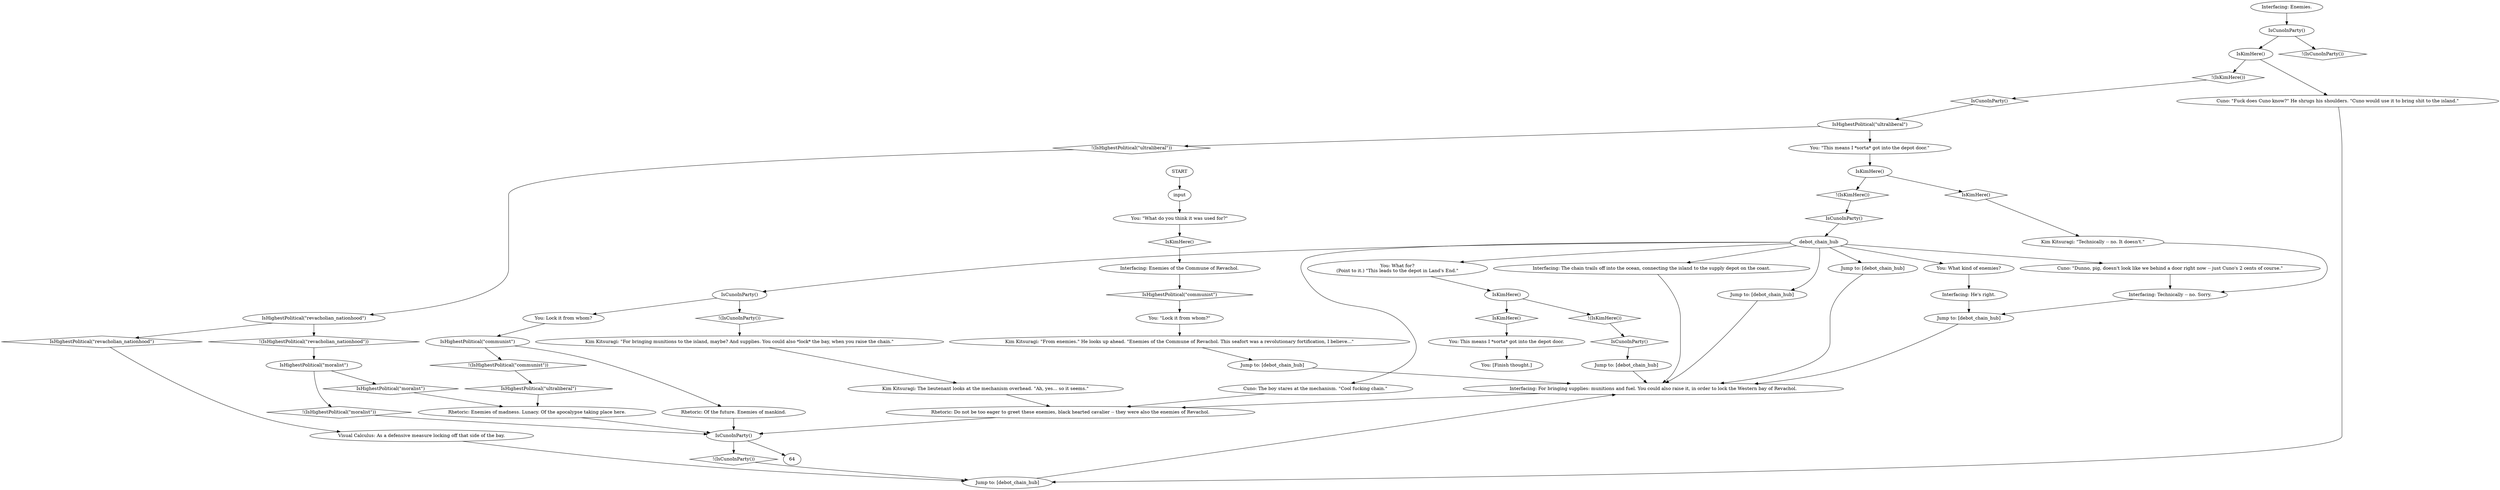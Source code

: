 # SEAFORT ORB / chain afterthought
# (afterthought about chain)
# ==================================================
digraph G {
	  0 [label="START"];
	  1 [label="input"];
	  2 [label="Jump to: [debot_chain_hub]"];
	  3 [label="Rhetoric: Enemies of madness. Lunacy. Of the apocalypse taking place here."];
	  4 [label="IsKimHere()"];
	  5 [label="IsKimHere()", shape=diamond];
	  6 [label="!(IsKimHere())", shape=diamond];
	  7 [label="Kim Kitsuragi: \"Technically -- no. It doesn't.\""];
	  8 [label="You: What kind of enemies?"];
	  9 [label="IsHighestPolitical(\"moralist\")"];
	  10 [label="IsHighestPolitical(\"moralist\")", shape=diamond];
	  11 [label="!(IsHighestPolitical(\"moralist\"))", shape=diamond];
	  12 [label="Kim Kitsuragi: \"From enemies.\" He looks up ahead. \"Enemies of the Commune of Revachol. This seafort was a revolutionary fortification, I believe...\""];
	  13 [label="Jump to: [debot_chain_hub]"];
	  14 [label="You: What for?\n(Point to it.) \"This leads to the depot in Land's End.\""];
	  15 [label="IsHighestPolitical(\"revacholian_nationhood\")"];
	  16 [label="IsHighestPolitical(\"revacholian_nationhood\")", shape=diamond];
	  17 [label="!(IsHighestPolitical(\"revacholian_nationhood\"))", shape=diamond];
	  18 [label="Jump to: [debot_chain_hub]"];
	  19 [label="IsKimHere()"];
	  20 [label="IsKimHere()", shape=diamond];
	  21 [label="!(IsKimHere())", shape=diamond];
	  22 [label="Interfacing: Enemies."];
	  23 [label="IsHighestPolitical(\"communist\")"];
	  24 [label="IsHighestPolitical(\"communist\")", shape=diamond];
	  25 [label="!(IsHighestPolitical(\"communist\"))", shape=diamond];
	  26 [label="Rhetoric: Of the future. Enemies of mankind."];
	  27 [label="You: \"Lock it from whom?\""];
	  28 [label="Cuno: \"Dunno, pig, doesn't look like we behind a door right now -- just Cuno's 2 cents of course.\""];
	  29 [label="debot_chain_hub"];
	  30 [label="Interfacing: For bringing supplies: munitions and fuel. You could also raise it, in order to lock the Western bay of Revachol."];
	  31 [label="Kim Kitsuragi: \"For bringing munitions to the island, maybe? And supplies. You could also *lock* the bay, when you raise the chain.\""];
	  32 [label="Interfacing: Enemies of the Commune of Revachol."];
	  33 [label="Interfacing: He's right."];
	  34 [label="Interfacing: Technically -- no. Sorry."];
	  35 [label="You: [Finish thought.]"];
	  36 [label="Jump to: [debot_chain_hub]"];
	  37 [label="Rhetoric: Do not be too eager to greet these enemies, black hearted cavalier -- they were also the enemies of Revachol."];
	  38 [label="Visual Calculus: As a defensive measure locking off that side of the bay."];
	  39 [label="Kim Kitsuragi: The lieutenant looks at the mechanism overhead. \"Ah, yes... so it seems.\""];
	  40 [label="You: This means I *sorta* got into the depot door."];
	  41 [label="IsCunoInParty()"];
	  42 [label="IsCunoInParty()", shape=diamond];
	  43 [label="!(IsCunoInParty())", shape=diamond];
	  44 [label="You: Lock it from whom?"];
	  45 [label="Cuno: The boy stares at the mechanism. \"Cool fucking chain.\""];
	  46 [label="Jump to: [debot_chain_hub]"];
	  47 [label="IsCunoInParty()"];
	  48 [label="IsCunoInParty()", shape=diamond];
	  49 [label="!(IsCunoInParty())", shape=diamond];
	  50 [label="IsKimHere()"];
	  51 [label="IsKimHere()", shape=diamond];
	  52 [label="!(IsKimHere())", shape=diamond];
	  53 [label="Cuno: \"Fuck does Cuno know?\" He shrugs his shoulders. \"Cuno would use it to bring shit to the island.\""];
	  54 [label="IsHighestPolitical(\"ultraliberal\")"];
	  55 [label="IsHighestPolitical(\"ultraliberal\")", shape=diamond];
	  56 [label="!(IsHighestPolitical(\"ultraliberal\"))", shape=diamond];
	  57 [label="You: \"This means I *sorta* got into the depot door.\""];
	  58 [label="Interfacing: The chain trails off into the ocean, connecting the island to the supply depot on the coast."];
	  59 [label="You: \"What do you think it was used for?\""];
	  60 [label="Jump to: [debot_chain_hub]"];
	  61 [label="IsCunoInParty()"];
	  62 [label="IsCunoInParty()", shape=diamond];
	  63 [label="!(IsCunoInParty())", shape=diamond];
	  0 -> 1
	  1 -> 59
	  2 -> 30
	  3 -> 61
	  4 -> 5
	  4 -> 6
	  5 -> 40
	  6 -> 42
	  7 -> 34
	  8 -> 33
	  9 -> 10
	  9 -> 11
	  10 -> 3
	  11 -> 61
	  12 -> 18
	  13 -> 30
	  14 -> 4
	  15 -> 16
	  15 -> 17
	  16 -> 38
	  17 -> 9
	  18 -> 30
	  19 -> 20
	  19 -> 21
	  20 -> 7
	  21 -> 48
	  22 -> 47
	  23 -> 25
	  23 -> 26
	  24 -> 27
	  25 -> 55
	  26 -> 61
	  27 -> 12
	  28 -> 34
	  29 -> 36
	  29 -> 8
	  29 -> 41
	  29 -> 45
	  29 -> 60
	  29 -> 14
	  29 -> 58
	  29 -> 28
	  30 -> 37
	  31 -> 39
	  32 -> 24
	  33 -> 13
	  34 -> 13
	  36 -> 30
	  37 -> 61
	  38 -> 2
	  39 -> 37
	  40 -> 35
	  41 -> 43
	  41 -> 44
	  42 -> 46
	  43 -> 31
	  44 -> 23
	  45 -> 37
	  46 -> 30
	  47 -> 49
	  47 -> 50
	  48 -> 29
	  50 -> 52
	  50 -> 53
	  51 -> 32
	  52 -> 62
	  53 -> 2
	  54 -> 56
	  54 -> 57
	  55 -> 3
	  56 -> 15
	  57 -> 19
	  58 -> 30
	  59 -> 51
	  60 -> 30
	  61 -> 64
	  61 -> 63
	  62 -> 54
	  63 -> 2
}

